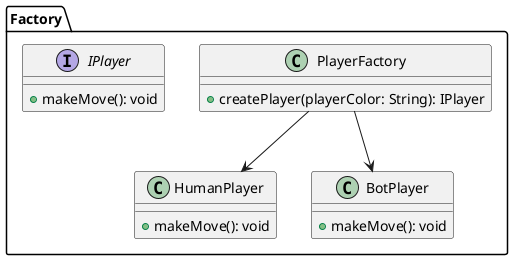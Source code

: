@startuml class_diagram_factory

skinparam componentStyle rectangle

package "Factory" {
  class PlayerFactory {
    +createPlayer(playerColor: String): IPlayer
  }

  class HumanPlayer {
    +makeMove(): void
  }

  class BotPlayer {
    +makeMove(): void
  }

  interface IPlayer {
    +makeMove(): void
  }
}

PlayerFactory --> HumanPlayer
PlayerFactory --> BotPlayer
@enduml

